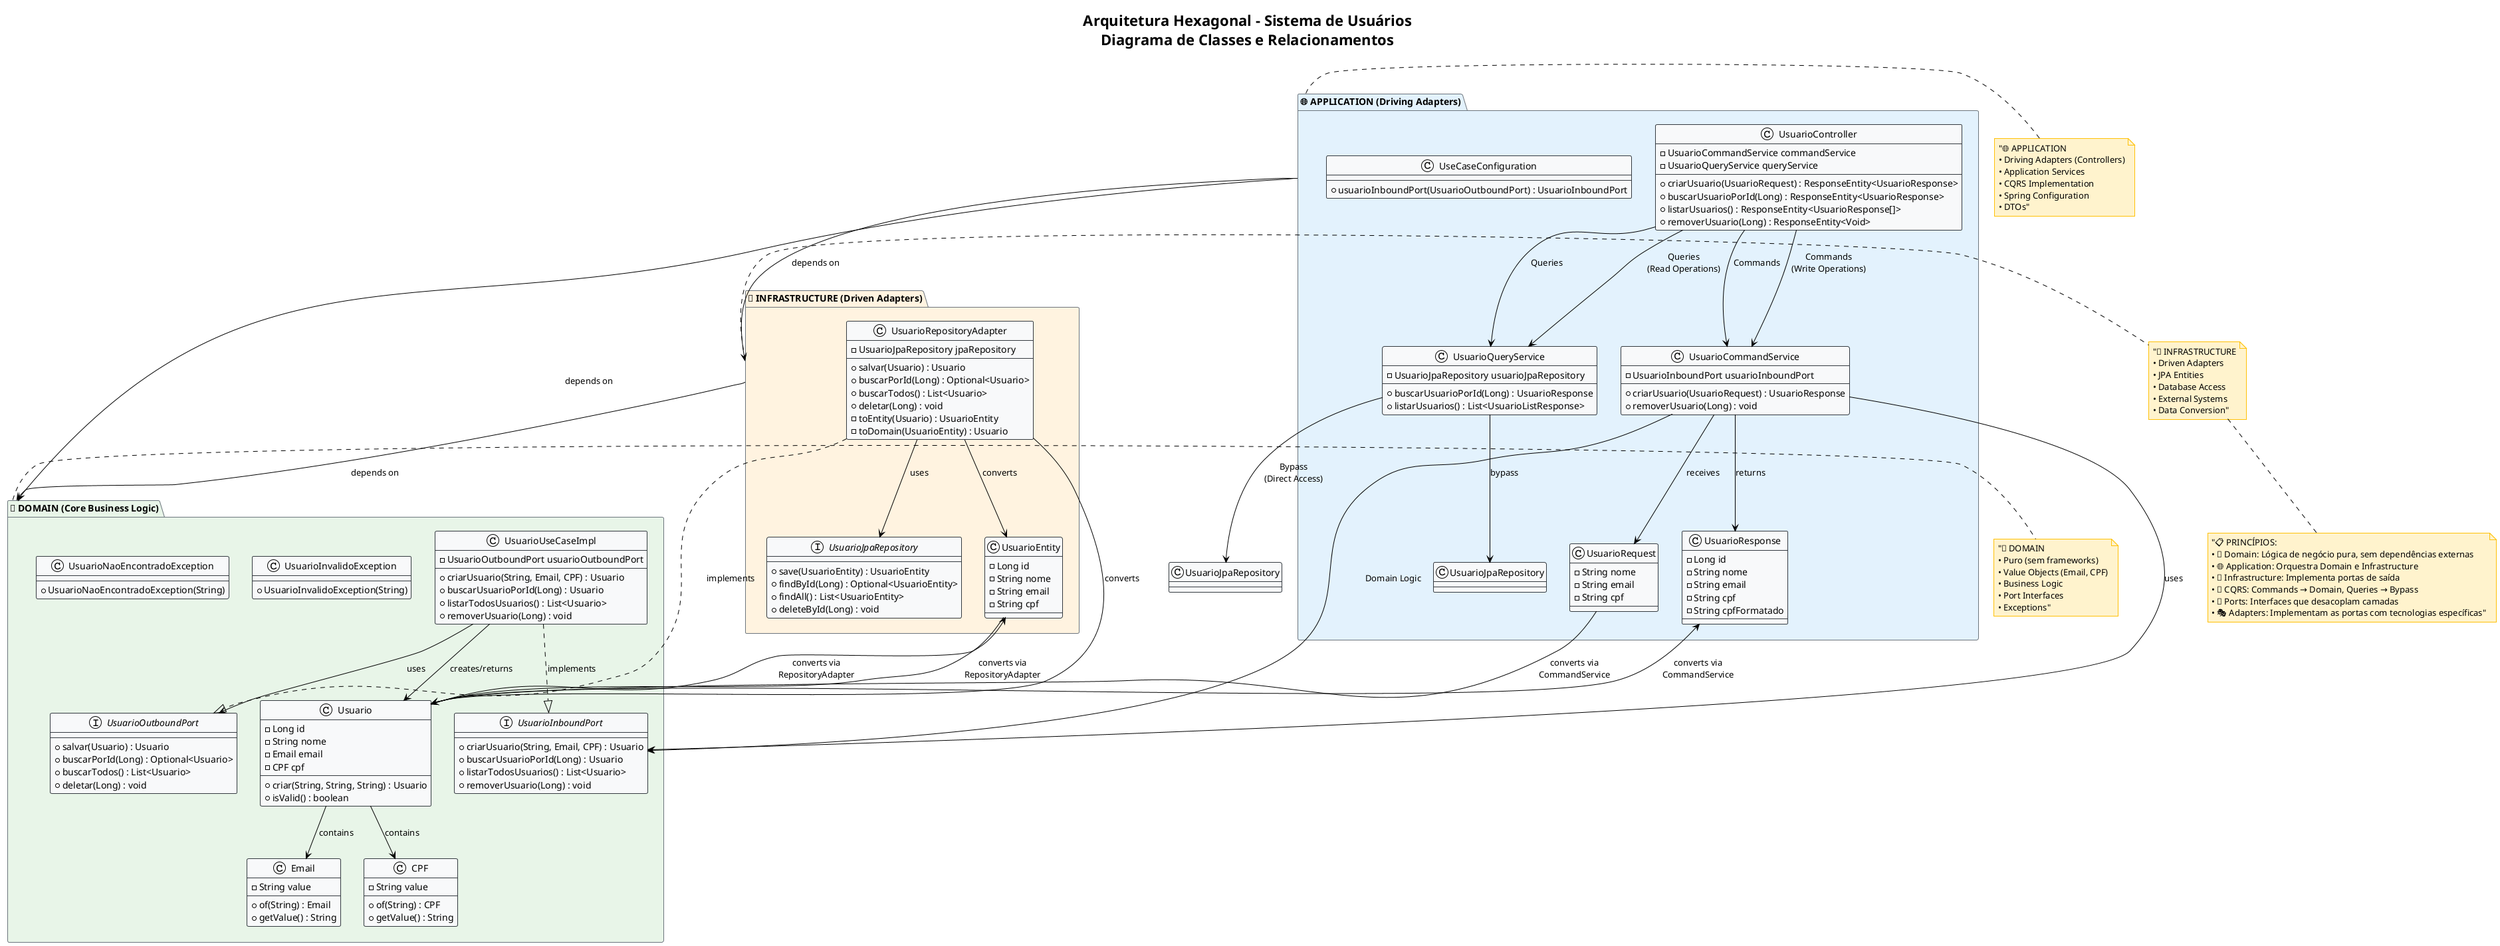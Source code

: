 @startuml DIAGRAMA-HEXAGONAL-ARQUITETURA
!theme plain
skinparam backgroundColor #FFFFFF
skinparam classBackgroundColor #F8F9FA
skinparam classBorderColor #343A40
skinparam packageBackgroundColor #E9ECEF
skinparam packageBorderColor #6C757D
skinparam noteBackgroundColor #FFF3CD
skinparam noteBorderColor #FFC107

title Arquitetura Hexagonal - Sistema de Usuários\nDiagrama de Classes e Relacionamentos

' ==========================================
' HEXÁGONO CENTRAL - DOMAIN
' ==========================================
package "🎯 DOMAIN (Core Business Logic)" as domain #E8F5E8 {
    
    ' Entidade Principal
    class Usuario {
        -Long id
        -String nome
        -Email email
        -CPF cpf
        +criar(String, String, String) : Usuario
        +isValid() : boolean
    }
    
    ' Value Objects
    class Email {
        -String value
        +of(String) : Email
        +getValue() : String
    }
    
    class CPF {
        -String value
        +of(String) : CPF
        +getValue() : String
    }
    
    ' Ports (Interfaces)
    interface UsuarioInboundPort {
        +criarUsuario(String, Email, CPF) : Usuario
        +buscarUsuarioPorId(Long) : Usuario
        +listarTodosUsuarios() : List<Usuario>
        +removerUsuario(Long) : void
    }
    
    interface UsuarioOutboundPort {
        +salvar(Usuario) : Usuario
        +buscarPorId(Long) : Optional<Usuario>
        +buscarTodos() : List<Usuario>
        +deletar(Long) : void
    }
    
    ' Use Case Implementation
    class UsuarioUseCaseImpl {
        -UsuarioOutboundPort usuarioOutboundPort
        +criarUsuario(String, Email, CPF) : Usuario
        +buscarUsuarioPorId(Long) : Usuario
        +listarTodosUsuarios() : List<Usuario>
        +removerUsuario(Long) : void
    }
    
    ' Exceptions
    class UsuarioInvalidoException {
        +UsuarioInvalidoException(String)
    }
    
    class UsuarioNaoEncontradoException {
        +UsuarioNaoEncontradoException(String)
    }
    
    ' Relacionamentos Domain
    Usuario --> Email : contains
    Usuario --> CPF : contains
    UsuarioUseCaseImpl ..|> UsuarioInboundPort : implements
    UsuarioUseCaseImpl --> UsuarioOutboundPort : uses
    UsuarioUseCaseImpl --> Usuario : creates/returns
}

' ==========================================
' DRIVING ADAPTERS (Application)
' ==========================================
package "🌐 APPLICATION (Driving Adapters)" as application #E3F2FD {
    
    ' REST Controller
    class UsuarioController {
        -UsuarioCommandService commandService
        -UsuarioQueryService queryService
        +criarUsuario(UsuarioRequest) : ResponseEntity<UsuarioResponse>
        +buscarUsuarioPorId(Long) : ResponseEntity<UsuarioResponse>
        +listarUsuarios() : ResponseEntity<UsuarioResponse[]>
        +removerUsuario(Long) : ResponseEntity<Void>
    }
    
    ' DTOs
    class UsuarioRequest {
        -String nome
        -String email
        -String cpf
    }
    
    class UsuarioResponse {
        -Long id
        -String nome
        -String email
        -String cpf
        -String cpfFormatado
    }
    
    ' Application Services (CQRS)
    class UsuarioCommandService {
        -UsuarioInboundPort usuarioInboundPort
        +criarUsuario(UsuarioRequest) : UsuarioResponse
        +removerUsuario(Long) : void
    }
    
    class UsuarioQueryService {
        -UsuarioJpaRepository usuarioJpaRepository
        +buscarUsuarioPorId(Long) : UsuarioResponse
        +listarUsuarios() : List<UsuarioListResponse>
    }
    
    ' Configuration
    class UseCaseConfiguration {
        +usuarioInboundPort(UsuarioOutboundPort) : UsuarioInboundPort
    }
    
    ' Relacionamentos Application
    UsuarioController --> UsuarioCommandService : Commands
    UsuarioController --> UsuarioQueryService : Queries
    UsuarioCommandService --> UsuarioInboundPort : uses
    UsuarioQueryService --> UsuarioJpaRepository : bypass
    UsuarioCommandService --> UsuarioRequest : receives
    UsuarioCommandService --> UsuarioResponse : returns
}

' ==========================================
' DRIVEN ADAPTERS (Infrastructure)
' ==========================================
package "💾 INFRASTRUCTURE (Driven Adapters)" as infrastructure #FFF3E0 {
    
    ' JPA Entity
    class UsuarioEntity {
        -Long id
        -String nome
        -String email
        -String cpf
    }
    
    ' JPA Repository
    interface UsuarioJpaRepository {
        +save(UsuarioEntity) : UsuarioEntity
        +findById(Long) : Optional<UsuarioEntity>
        +findAll() : List<UsuarioEntity>
        +deleteById(Long) : void
    }
    
    ' Repository Adapter
    class UsuarioRepositoryAdapter {
        -UsuarioJpaRepository jpaRepository
        +salvar(Usuario) : Usuario
        +buscarPorId(Long) : Optional<Usuario>
        +buscarTodos() : List<Usuario>
        +deletar(Long) : void
        -toEntity(Usuario) : UsuarioEntity
        -toDomain(UsuarioEntity) : Usuario
    }
    
    ' Relacionamentos Infrastructure
    UsuarioRepositoryAdapter ..|> UsuarioOutboundPort : implements
    UsuarioRepositoryAdapter --> UsuarioJpaRepository : uses
    UsuarioRepositoryAdapter --> UsuarioEntity : converts
    UsuarioRepositoryAdapter --> Usuario : converts
}

' ==========================================
' DEPENDÊNCIAS ENTRE MÓDULOS
' ==========================================
application --> domain : depends on
infrastructure --> domain : depends on
application --> infrastructure : depends on

' ==========================================
' FLUXO CQRS
' ==========================================
UsuarioController --> UsuarioCommandService : "Commands\n(Write Operations)"
UsuarioController --> UsuarioQueryService : "Queries\n(Read Operations)"
UsuarioCommandService --> UsuarioInboundPort : "Domain Logic"
UsuarioQueryService --> UsuarioJpaRepository : "Bypass\n(Direct Access)"

' ==========================================
' CONVERSÕES DE DADOS
' ==========================================
UsuarioRequest --> Usuario : "converts via\nCommandService"
Usuario --> UsuarioResponse : "converts via\nCommandService"
UsuarioEntity --> Usuario : "converts via\nRepositoryAdapter"
Usuario --> UsuarioEntity : "converts via\nRepositoryAdapter"

' ==========================================
' ANOTAÇÕES ARQUITETURAIS
' ==========================================
note right of domain : "🎯 DOMAIN\n• Puro (sem frameworks)\n• Value Objects (Email, CPF)\n• Business Logic\n• Port Interfaces\n• Exceptions"
note right of application : "🌐 APPLICATION\n• Driving Adapters (Controllers)\n• Application Services\n• CQRS Implementation\n• Spring Configuration\n• DTOs"
note right of infrastructure : "💾 INFRASTRUCTURE\n• Driven Adapters\n• JPA Entities\n• Database Access\n• External Systems\n• Data Conversion"

' ==========================================
' PRINCÍPIOS ARQUITETURAIS
' ==========================================
note bottom : "📋 PRINCÍPIOS:\n• 🎯 Domain: Lógica de negócio pura, sem dependências externas\n• 🌐 Application: Orquestra Domain e Infrastructure\n• 💾 Infrastructure: Implementa portas de saída\n• 🔄 CQRS: Commands → Domain, Queries → Bypass\n• 🔌 Ports: Interfaces que desacoplam camadas\n• 🎭 Adapters: Implementam as portas com tecnologias específicas"

@enduml

